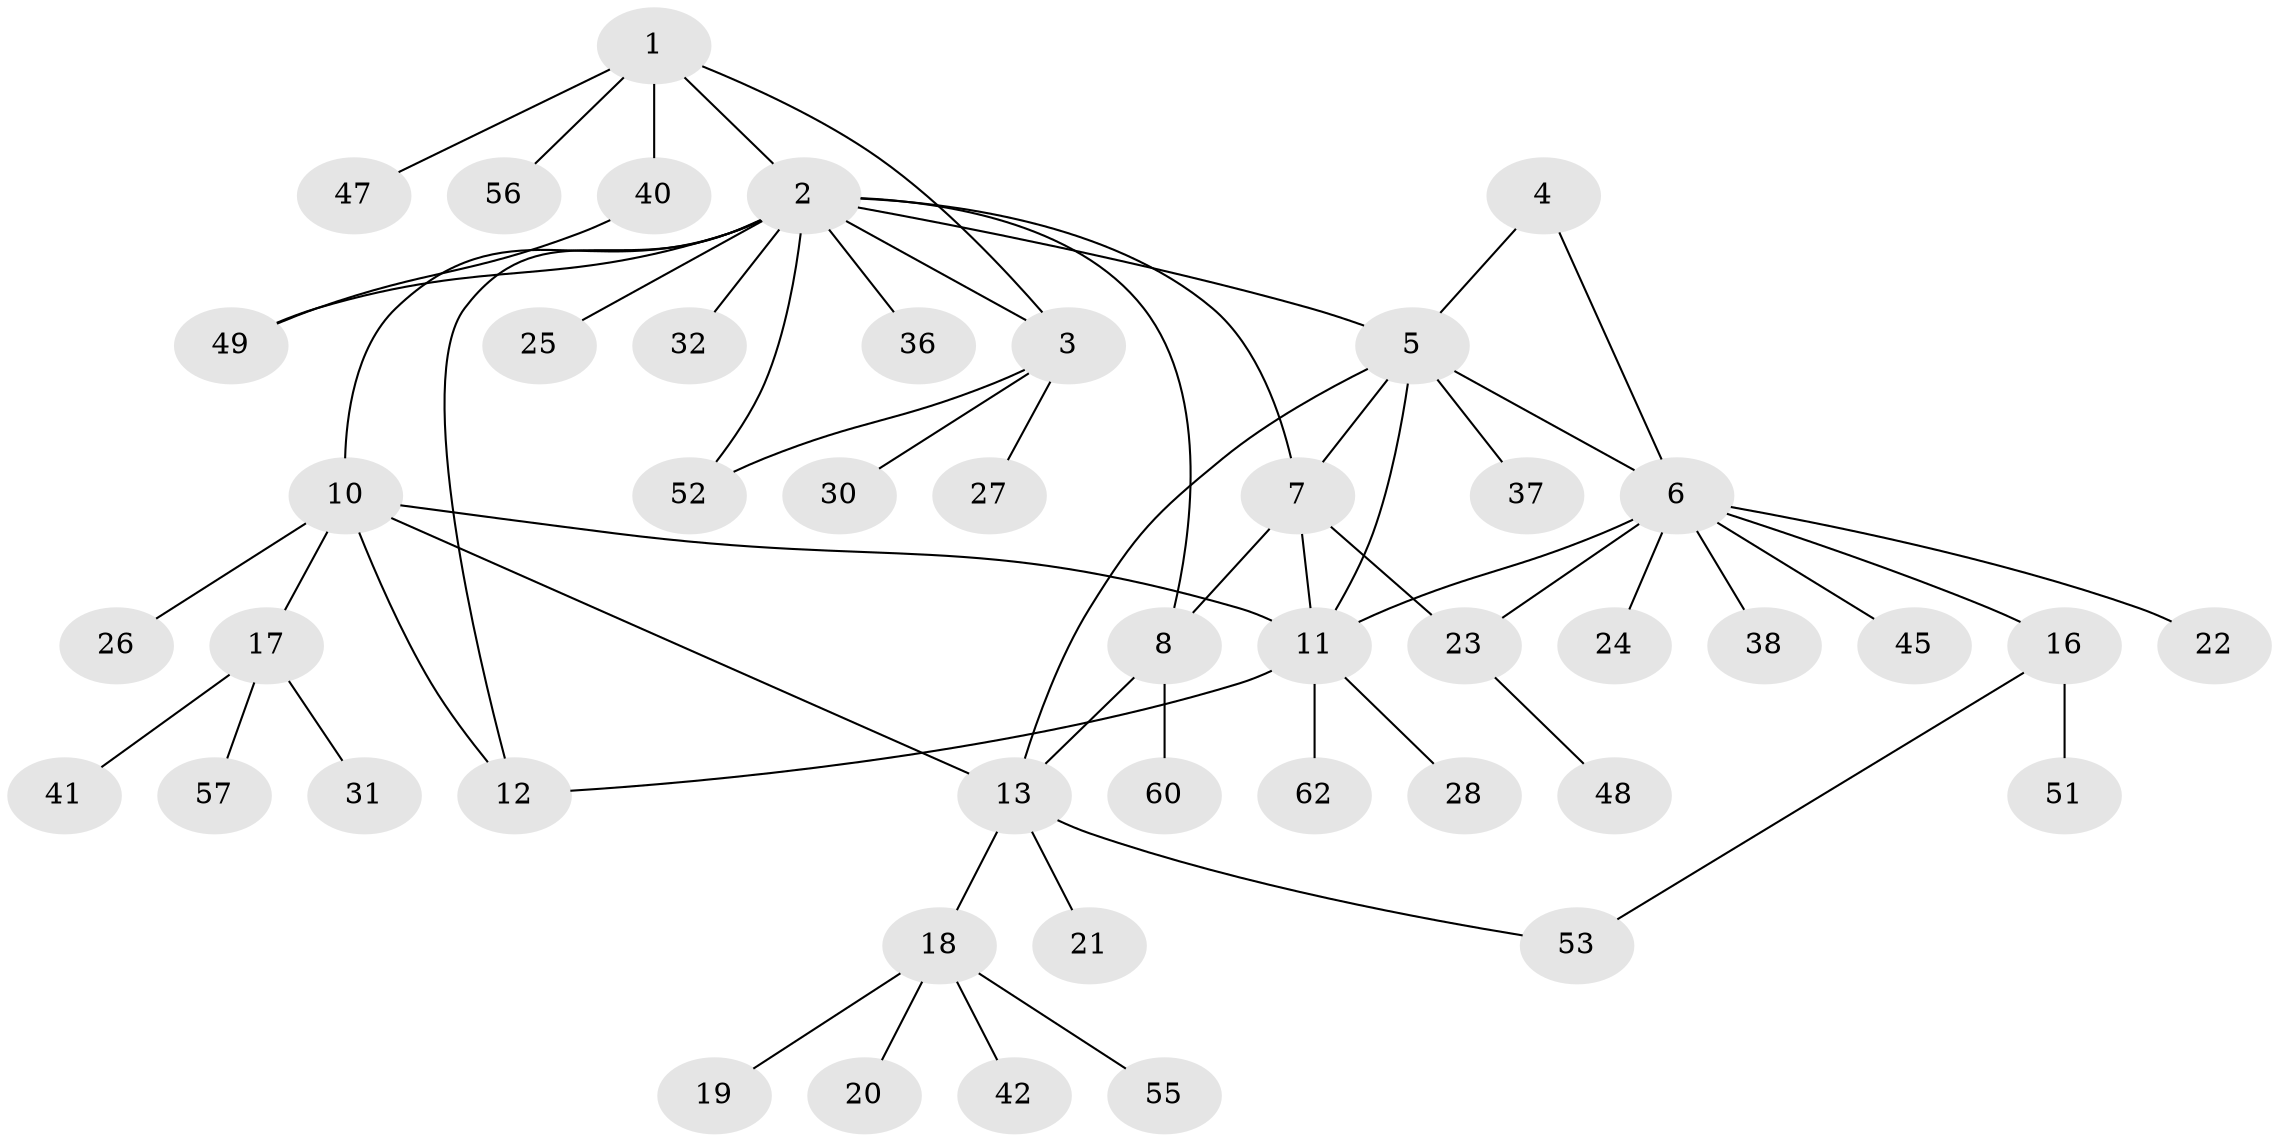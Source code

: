 // Generated by graph-tools (version 1.1) at 2025/24/03/03/25 07:24:12]
// undirected, 46 vertices, 60 edges
graph export_dot {
graph [start="1"]
  node [color=gray90,style=filled];
  1 [super="+34"];
  2 [super="+9"];
  3 [super="+61"];
  4 [super="+35"];
  5 [super="+54"];
  6 [super="+44"];
  7 [super="+39"];
  8;
  10 [super="+15"];
  11 [super="+64"];
  12;
  13 [super="+14"];
  16 [super="+67"];
  17 [super="+33"];
  18 [super="+65"];
  19;
  20;
  21;
  22;
  23 [super="+43"];
  24;
  25;
  26;
  27;
  28 [super="+29"];
  30 [super="+58"];
  31;
  32;
  36 [super="+59"];
  37;
  38 [super="+50"];
  40;
  41;
  42 [super="+46"];
  45;
  47;
  48;
  49 [super="+66"];
  51;
  52 [super="+63"];
  53;
  55;
  56;
  57;
  60;
  62;
  1 -- 2;
  1 -- 3;
  1 -- 40;
  1 -- 47;
  1 -- 56;
  2 -- 3;
  2 -- 5;
  2 -- 12;
  2 -- 32;
  2 -- 36;
  2 -- 7;
  2 -- 8;
  2 -- 25;
  2 -- 49;
  2 -- 10;
  2 -- 52;
  3 -- 27;
  3 -- 30;
  3 -- 52;
  4 -- 5;
  4 -- 6;
  5 -- 6;
  5 -- 7;
  5 -- 37;
  5 -- 11;
  5 -- 13;
  6 -- 11;
  6 -- 16;
  6 -- 22;
  6 -- 23;
  6 -- 24;
  6 -- 38;
  6 -- 45;
  7 -- 8;
  7 -- 11;
  7 -- 23;
  8 -- 60;
  8 -- 13;
  10 -- 11;
  10 -- 12;
  10 -- 17;
  10 -- 26;
  10 -- 13 [weight=2];
  11 -- 12;
  11 -- 28;
  11 -- 62;
  13 -- 18;
  13 -- 53;
  13 -- 21;
  16 -- 51;
  16 -- 53;
  17 -- 31;
  17 -- 41;
  17 -- 57;
  18 -- 19;
  18 -- 20;
  18 -- 42;
  18 -- 55;
  23 -- 48;
  40 -- 49;
}
